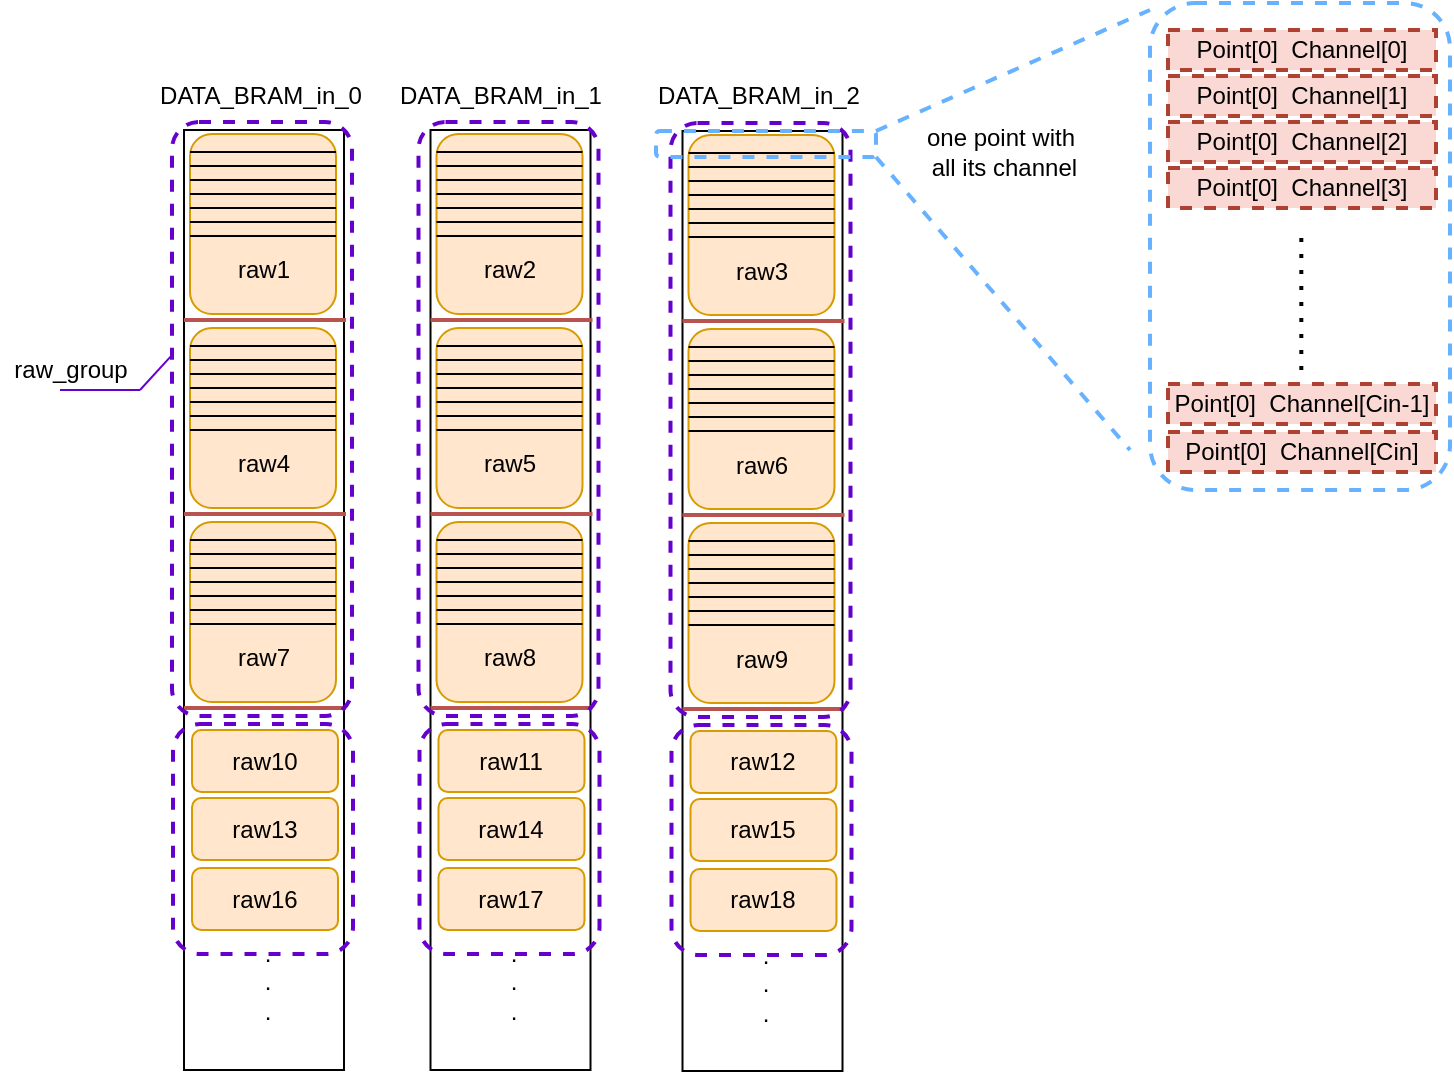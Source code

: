 <mxfile version="14.6.13" type="device"><diagram id="Pue6E2JbGtL9duOCgUg4" name="Page-1"><mxGraphModel dx="1024" dy="592" grid="0" gridSize="10" guides="1" tooltips="1" connect="1" arrows="1" fold="1" page="1" pageScale="1" pageWidth="827" pageHeight="1169" math="0" shadow="0"><root><mxCell id="0"/><mxCell id="1" parent="0"/><mxCell id="cLiiQWcAVi5Kkpeb27Gk-4" value="DATA_BRAM_in_0" style="text;html=1;align=center;verticalAlign=middle;resizable=0;points=[];autosize=1;strokeColor=none;" vertex="1" parent="1"><mxGeometry x="92" y="153" width="120" height="20" as="geometry"/></mxCell><mxCell id="cLiiQWcAVi5Kkpeb27Gk-5" value="DATA_BRAM_in_1" style="text;html=1;align=center;verticalAlign=middle;resizable=0;points=[];autosize=1;strokeColor=none;" vertex="1" parent="1"><mxGeometry x="212" y="153" width="120" height="20" as="geometry"/></mxCell><mxCell id="cLiiQWcAVi5Kkpeb27Gk-6" value="DATA_BRAM_in_2" style="text;html=1;align=center;verticalAlign=middle;resizable=0;points=[];autosize=1;strokeColor=none;" vertex="1" parent="1"><mxGeometry x="341" y="153" width="120" height="20" as="geometry"/></mxCell><mxCell id="cLiiQWcAVi5Kkpeb27Gk-60" value="raw_group" style="text;html=1;align=center;verticalAlign=middle;resizable=0;points=[];autosize=1;strokeColor=none;" vertex="1" parent="1"><mxGeometry x="22" y="290" width="70" height="20" as="geometry"/></mxCell><mxCell id="cLiiQWcAVi5Kkpeb27Gk-63" value="" style="group" vertex="1" connectable="0" parent="1"><mxGeometry x="52" y="310" width="40" as="geometry"/></mxCell><mxCell id="cLiiQWcAVi5Kkpeb27Gk-58" value="" style="endArrow=none;html=1;strokeWidth=1;strokeColor=#6600CC;entryX=-0.008;entryY=0.395;entryDx=0;entryDy=0;entryPerimeter=0;" edge="1" parent="cLiiQWcAVi5Kkpeb27Gk-63" target="cLiiQWcAVi5Kkpeb27Gk-54"><mxGeometry width="50" height="50" relative="1" as="geometry"><mxPoint x="40" as="sourcePoint"/><mxPoint x="70" as="targetPoint"/></mxGeometry></mxCell><mxCell id="cLiiQWcAVi5Kkpeb27Gk-59" value="" style="endArrow=none;html=1;strokeWidth=1;strokeColor=#6600CC;" edge="1" parent="cLiiQWcAVi5Kkpeb27Gk-63"><mxGeometry width="50" height="50" relative="1" as="geometry"><mxPoint as="sourcePoint"/><mxPoint x="40" as="targetPoint"/></mxGeometry></mxCell><mxCell id="cLiiQWcAVi5Kkpeb27Gk-117" value="" style="group" vertex="1" connectable="0" parent="1"><mxGeometry x="108" y="176" width="91.5" height="474" as="geometry"/></mxCell><mxCell id="cLiiQWcAVi5Kkpeb27Gk-1" value="" style="rounded=0;whiteSpace=wrap;html=1;" vertex="1" parent="cLiiQWcAVi5Kkpeb27Gk-117"><mxGeometry x="6" y="4" width="80" height="470" as="geometry"/></mxCell><mxCell id="cLiiQWcAVi5Kkpeb27Gk-17" value="" style="group" vertex="1" connectable="0" parent="cLiiQWcAVi5Kkpeb27Gk-117"><mxGeometry x="9" y="6" width="73" height="220" as="geometry"/></mxCell><mxCell id="cLiiQWcAVi5Kkpeb27Gk-7" value="" style="rounded=1;whiteSpace=wrap;html=1;fillColor=#ffe6cc;strokeColor=#d79b00;" vertex="1" parent="cLiiQWcAVi5Kkpeb27Gk-17"><mxGeometry width="73" height="90" as="geometry"/></mxCell><mxCell id="cLiiQWcAVi5Kkpeb27Gk-8" value="" style="endArrow=none;html=1;entryX=1.01;entryY=0.085;entryDx=0;entryDy=0;entryPerimeter=0;" edge="1" parent="cLiiQWcAVi5Kkpeb27Gk-17"><mxGeometry width="50" height="50" relative="1" as="geometry"><mxPoint y="9" as="sourcePoint"/><mxPoint x="73" y="9" as="targetPoint"/></mxGeometry></mxCell><mxCell id="cLiiQWcAVi5Kkpeb27Gk-9" value="" style="endArrow=none;html=1;entryX=1.01;entryY=0.085;entryDx=0;entryDy=0;entryPerimeter=0;" edge="1" parent="cLiiQWcAVi5Kkpeb27Gk-17"><mxGeometry width="50" height="50" relative="1" as="geometry"><mxPoint y="16" as="sourcePoint"/><mxPoint x="73" y="16" as="targetPoint"/></mxGeometry></mxCell><mxCell id="cLiiQWcAVi5Kkpeb27Gk-10" value="" style="endArrow=none;html=1;entryX=1.01;entryY=0.085;entryDx=0;entryDy=0;entryPerimeter=0;" edge="1" parent="cLiiQWcAVi5Kkpeb27Gk-17"><mxGeometry width="50" height="50" relative="1" as="geometry"><mxPoint y="23" as="sourcePoint"/><mxPoint x="73" y="23" as="targetPoint"/></mxGeometry></mxCell><mxCell id="cLiiQWcAVi5Kkpeb27Gk-11" value="" style="endArrow=none;html=1;entryX=1.01;entryY=0.085;entryDx=0;entryDy=0;entryPerimeter=0;" edge="1" parent="cLiiQWcAVi5Kkpeb27Gk-17"><mxGeometry width="50" height="50" relative="1" as="geometry"><mxPoint y="30" as="sourcePoint"/><mxPoint x="73" y="30" as="targetPoint"/></mxGeometry></mxCell><mxCell id="cLiiQWcAVi5Kkpeb27Gk-12" value="" style="endArrow=none;html=1;entryX=1.01;entryY=0.085;entryDx=0;entryDy=0;entryPerimeter=0;" edge="1" parent="cLiiQWcAVi5Kkpeb27Gk-17"><mxGeometry width="50" height="50" relative="1" as="geometry"><mxPoint y="37" as="sourcePoint"/><mxPoint x="73" y="37" as="targetPoint"/></mxGeometry></mxCell><mxCell id="cLiiQWcAVi5Kkpeb27Gk-13" value="" style="endArrow=none;html=1;entryX=1.01;entryY=0.085;entryDx=0;entryDy=0;entryPerimeter=0;" edge="1" parent="cLiiQWcAVi5Kkpeb27Gk-17"><mxGeometry width="50" height="50" relative="1" as="geometry"><mxPoint y="44" as="sourcePoint"/><mxPoint x="73" y="44" as="targetPoint"/></mxGeometry></mxCell><mxCell id="cLiiQWcAVi5Kkpeb27Gk-14" value="" style="endArrow=none;html=1;entryX=1.01;entryY=0.085;entryDx=0;entryDy=0;entryPerimeter=0;" edge="1" parent="cLiiQWcAVi5Kkpeb27Gk-17"><mxGeometry width="50" height="50" relative="1" as="geometry"><mxPoint y="51" as="sourcePoint"/><mxPoint x="73" y="51" as="targetPoint"/></mxGeometry></mxCell><mxCell id="cLiiQWcAVi5Kkpeb27Gk-15" value="raw1" style="text;html=1;strokeColor=none;fillColor=none;align=center;verticalAlign=middle;whiteSpace=wrap;rounded=0;" vertex="1" parent="cLiiQWcAVi5Kkpeb27Gk-17"><mxGeometry x="16.5" y="58" width="40" height="20" as="geometry"/></mxCell><mxCell id="cLiiQWcAVi5Kkpeb27Gk-28" value="" style="endArrow=none;html=1;strokeWidth=2;fillColor=#f8cecc;strokeColor=#b85450;exitX=0.018;exitY=0.27;exitDx=0;exitDy=0;exitPerimeter=0;" edge="1" parent="cLiiQWcAVi5Kkpeb27Gk-117"><mxGeometry x="-56" y="4" width="50" height="50" as="geometry"><mxPoint x="6" y="99" as="sourcePoint"/><mxPoint x="87" y="99" as="targetPoint"/></mxGeometry></mxCell><mxCell id="cLiiQWcAVi5Kkpeb27Gk-29" value="" style="group" vertex="1" connectable="0" parent="cLiiQWcAVi5Kkpeb27Gk-117"><mxGeometry x="9" y="103" width="73" height="220" as="geometry"/></mxCell><mxCell id="cLiiQWcAVi5Kkpeb27Gk-30" value="" style="rounded=1;whiteSpace=wrap;html=1;fillColor=#ffe6cc;strokeColor=#d79b00;" vertex="1" parent="cLiiQWcAVi5Kkpeb27Gk-29"><mxGeometry width="73" height="90" as="geometry"/></mxCell><mxCell id="cLiiQWcAVi5Kkpeb27Gk-31" value="" style="endArrow=none;html=1;entryX=1.01;entryY=0.085;entryDx=0;entryDy=0;entryPerimeter=0;" edge="1" parent="cLiiQWcAVi5Kkpeb27Gk-29"><mxGeometry width="50" height="50" relative="1" as="geometry"><mxPoint y="9" as="sourcePoint"/><mxPoint x="73" y="9" as="targetPoint"/></mxGeometry></mxCell><mxCell id="cLiiQWcAVi5Kkpeb27Gk-32" value="" style="endArrow=none;html=1;entryX=1.01;entryY=0.085;entryDx=0;entryDy=0;entryPerimeter=0;" edge="1" parent="cLiiQWcAVi5Kkpeb27Gk-29"><mxGeometry width="50" height="50" relative="1" as="geometry"><mxPoint y="16" as="sourcePoint"/><mxPoint x="73" y="16" as="targetPoint"/></mxGeometry></mxCell><mxCell id="cLiiQWcAVi5Kkpeb27Gk-33" value="" style="endArrow=none;html=1;entryX=1.01;entryY=0.085;entryDx=0;entryDy=0;entryPerimeter=0;" edge="1" parent="cLiiQWcAVi5Kkpeb27Gk-29"><mxGeometry width="50" height="50" relative="1" as="geometry"><mxPoint y="23" as="sourcePoint"/><mxPoint x="73" y="23" as="targetPoint"/></mxGeometry></mxCell><mxCell id="cLiiQWcAVi5Kkpeb27Gk-34" value="" style="endArrow=none;html=1;entryX=1.01;entryY=0.085;entryDx=0;entryDy=0;entryPerimeter=0;" edge="1" parent="cLiiQWcAVi5Kkpeb27Gk-29"><mxGeometry width="50" height="50" relative="1" as="geometry"><mxPoint y="30" as="sourcePoint"/><mxPoint x="73" y="30" as="targetPoint"/></mxGeometry></mxCell><mxCell id="cLiiQWcAVi5Kkpeb27Gk-35" value="" style="endArrow=none;html=1;entryX=1.01;entryY=0.085;entryDx=0;entryDy=0;entryPerimeter=0;" edge="1" parent="cLiiQWcAVi5Kkpeb27Gk-29"><mxGeometry width="50" height="50" relative="1" as="geometry"><mxPoint y="37" as="sourcePoint"/><mxPoint x="73" y="37" as="targetPoint"/></mxGeometry></mxCell><mxCell id="cLiiQWcAVi5Kkpeb27Gk-36" value="" style="endArrow=none;html=1;entryX=1.01;entryY=0.085;entryDx=0;entryDy=0;entryPerimeter=0;" edge="1" parent="cLiiQWcAVi5Kkpeb27Gk-29"><mxGeometry width="50" height="50" relative="1" as="geometry"><mxPoint y="44" as="sourcePoint"/><mxPoint x="73" y="44" as="targetPoint"/></mxGeometry></mxCell><mxCell id="cLiiQWcAVi5Kkpeb27Gk-37" value="" style="endArrow=none;html=1;entryX=1.01;entryY=0.085;entryDx=0;entryDy=0;entryPerimeter=0;" edge="1" parent="cLiiQWcAVi5Kkpeb27Gk-29"><mxGeometry width="50" height="50" relative="1" as="geometry"><mxPoint y="51" as="sourcePoint"/><mxPoint x="73" y="51" as="targetPoint"/></mxGeometry></mxCell><mxCell id="cLiiQWcAVi5Kkpeb27Gk-38" value="raw4" style="text;html=1;strokeColor=none;fillColor=none;align=center;verticalAlign=middle;whiteSpace=wrap;rounded=0;" vertex="1" parent="cLiiQWcAVi5Kkpeb27Gk-29"><mxGeometry x="16.5" y="58" width="40" height="20" as="geometry"/></mxCell><mxCell id="cLiiQWcAVi5Kkpeb27Gk-42" value="" style="endArrow=none;html=1;strokeWidth=2;fillColor=#f8cecc;strokeColor=#b85450;exitX=0.018;exitY=0.27;exitDx=0;exitDy=0;exitPerimeter=0;" edge="1" parent="cLiiQWcAVi5Kkpeb27Gk-117"><mxGeometry x="-56" y="4" width="50" height="50" as="geometry"><mxPoint x="6" y="196" as="sourcePoint"/><mxPoint x="87" y="196" as="targetPoint"/></mxGeometry></mxCell><mxCell id="cLiiQWcAVi5Kkpeb27Gk-43" value="" style="group" vertex="1" connectable="0" parent="cLiiQWcAVi5Kkpeb27Gk-117"><mxGeometry x="9" y="200" width="82.5" height="240" as="geometry"/></mxCell><mxCell id="cLiiQWcAVi5Kkpeb27Gk-44" value="" style="rounded=1;whiteSpace=wrap;html=1;fillColor=#ffe6cc;strokeColor=#d79b00;" vertex="1" parent="cLiiQWcAVi5Kkpeb27Gk-43"><mxGeometry width="73" height="90" as="geometry"/></mxCell><mxCell id="cLiiQWcAVi5Kkpeb27Gk-45" value="" style="endArrow=none;html=1;entryX=1.01;entryY=0.085;entryDx=0;entryDy=0;entryPerimeter=0;" edge="1" parent="cLiiQWcAVi5Kkpeb27Gk-43"><mxGeometry width="50" height="50" relative="1" as="geometry"><mxPoint y="9" as="sourcePoint"/><mxPoint x="73" y="9" as="targetPoint"/></mxGeometry></mxCell><mxCell id="cLiiQWcAVi5Kkpeb27Gk-46" value="" style="endArrow=none;html=1;entryX=1.01;entryY=0.085;entryDx=0;entryDy=0;entryPerimeter=0;" edge="1" parent="cLiiQWcAVi5Kkpeb27Gk-43"><mxGeometry width="50" height="50" relative="1" as="geometry"><mxPoint y="16" as="sourcePoint"/><mxPoint x="73" y="16" as="targetPoint"/></mxGeometry></mxCell><mxCell id="cLiiQWcAVi5Kkpeb27Gk-47" value="" style="endArrow=none;html=1;entryX=1.01;entryY=0.085;entryDx=0;entryDy=0;entryPerimeter=0;" edge="1" parent="cLiiQWcAVi5Kkpeb27Gk-43"><mxGeometry width="50" height="50" relative="1" as="geometry"><mxPoint y="23" as="sourcePoint"/><mxPoint x="73" y="23" as="targetPoint"/></mxGeometry></mxCell><mxCell id="cLiiQWcAVi5Kkpeb27Gk-48" value="" style="endArrow=none;html=1;entryX=1.01;entryY=0.085;entryDx=0;entryDy=0;entryPerimeter=0;" edge="1" parent="cLiiQWcAVi5Kkpeb27Gk-43"><mxGeometry width="50" height="50" relative="1" as="geometry"><mxPoint y="30" as="sourcePoint"/><mxPoint x="73" y="30" as="targetPoint"/></mxGeometry></mxCell><mxCell id="cLiiQWcAVi5Kkpeb27Gk-49" value="" style="endArrow=none;html=1;entryX=1.01;entryY=0.085;entryDx=0;entryDy=0;entryPerimeter=0;" edge="1" parent="cLiiQWcAVi5Kkpeb27Gk-43"><mxGeometry width="50" height="50" relative="1" as="geometry"><mxPoint y="37" as="sourcePoint"/><mxPoint x="73" y="37" as="targetPoint"/></mxGeometry></mxCell><mxCell id="cLiiQWcAVi5Kkpeb27Gk-50" value="" style="endArrow=none;html=1;entryX=1.01;entryY=0.085;entryDx=0;entryDy=0;entryPerimeter=0;" edge="1" parent="cLiiQWcAVi5Kkpeb27Gk-43"><mxGeometry width="50" height="50" relative="1" as="geometry"><mxPoint y="44" as="sourcePoint"/><mxPoint x="73" y="44" as="targetPoint"/></mxGeometry></mxCell><mxCell id="cLiiQWcAVi5Kkpeb27Gk-51" value="" style="endArrow=none;html=1;entryX=1.01;entryY=0.085;entryDx=0;entryDy=0;entryPerimeter=0;" edge="1" parent="cLiiQWcAVi5Kkpeb27Gk-43"><mxGeometry width="50" height="50" relative="1" as="geometry"><mxPoint y="51" as="sourcePoint"/><mxPoint x="73" y="51" as="targetPoint"/></mxGeometry></mxCell><mxCell id="cLiiQWcAVi5Kkpeb27Gk-52" value="raw7" style="text;html=1;strokeColor=none;fillColor=none;align=center;verticalAlign=middle;whiteSpace=wrap;rounded=0;" vertex="1" parent="cLiiQWcAVi5Kkpeb27Gk-43"><mxGeometry x="16.5" y="58" width="40" height="20" as="geometry"/></mxCell><mxCell id="cLiiQWcAVi5Kkpeb27Gk-64" value="" style="rounded=1;whiteSpace=wrap;html=1;dashed=1;fillColor=none;strokeColor=#6600CC;strokeWidth=2;" vertex="1" parent="cLiiQWcAVi5Kkpeb27Gk-43"><mxGeometry x="-8.5" y="101" width="90" height="115" as="geometry"/></mxCell><mxCell id="cLiiQWcAVi5Kkpeb27Gk-65" value=".&lt;br&gt;.&lt;br&gt;." style="text;html=1;strokeColor=none;fillColor=none;align=center;verticalAlign=middle;whiteSpace=wrap;rounded=0;dashed=1;" vertex="1" parent="cLiiQWcAVi5Kkpeb27Gk-43"><mxGeometry x="18.5" y="220" width="40" height="20" as="geometry"/></mxCell><mxCell id="cLiiQWcAVi5Kkpeb27Gk-69" value="raw10" style="rounded=1;whiteSpace=wrap;html=1;fillColor=#ffe6cc;strokeColor=#d79b00;" vertex="1" parent="cLiiQWcAVi5Kkpeb27Gk-43"><mxGeometry x="1" y="104" width="73" height="31" as="geometry"/></mxCell><mxCell id="cLiiQWcAVi5Kkpeb27Gk-70" value="raw13" style="rounded=1;whiteSpace=wrap;html=1;fillColor=#ffe6cc;strokeColor=#d79b00;" vertex="1" parent="cLiiQWcAVi5Kkpeb27Gk-43"><mxGeometry x="1" y="138" width="73" height="31" as="geometry"/></mxCell><mxCell id="cLiiQWcAVi5Kkpeb27Gk-71" value="raw16" style="rounded=1;whiteSpace=wrap;html=1;fillColor=#ffe6cc;strokeColor=#d79b00;" vertex="1" parent="cLiiQWcAVi5Kkpeb27Gk-43"><mxGeometry x="1" y="173" width="73" height="31" as="geometry"/></mxCell><mxCell id="cLiiQWcAVi5Kkpeb27Gk-53" value="" style="endArrow=none;html=1;strokeWidth=2;fillColor=#f8cecc;strokeColor=#b85450;exitX=0.018;exitY=0.27;exitDx=0;exitDy=0;exitPerimeter=0;" edge="1" parent="cLiiQWcAVi5Kkpeb27Gk-117"><mxGeometry x="-56" y="4" width="50" height="50" as="geometry"><mxPoint x="6" y="293" as="sourcePoint"/><mxPoint x="87" y="293" as="targetPoint"/></mxGeometry></mxCell><mxCell id="cLiiQWcAVi5Kkpeb27Gk-54" value="" style="rounded=1;whiteSpace=wrap;html=1;dashed=1;fillColor=none;strokeColor=#6600CC;strokeWidth=2;" vertex="1" parent="cLiiQWcAVi5Kkpeb27Gk-117"><mxGeometry width="90" height="297" as="geometry"/></mxCell><mxCell id="cLiiQWcAVi5Kkpeb27Gk-250" value="" style="group" vertex="1" connectable="0" parent="1"><mxGeometry x="357.25" y="176.5" width="103.75" height="474" as="geometry"/></mxCell><mxCell id="cLiiQWcAVi5Kkpeb27Gk-251" value="" style="rounded=0;whiteSpace=wrap;html=1;" vertex="1" parent="cLiiQWcAVi5Kkpeb27Gk-250"><mxGeometry x="6" y="4" width="80" height="470" as="geometry"/></mxCell><mxCell id="cLiiQWcAVi5Kkpeb27Gk-252" value="" style="group" vertex="1" connectable="0" parent="cLiiQWcAVi5Kkpeb27Gk-250"><mxGeometry x="9" y="6" width="73" height="220" as="geometry"/></mxCell><mxCell id="cLiiQWcAVi5Kkpeb27Gk-253" value="" style="rounded=1;whiteSpace=wrap;html=1;fillColor=#ffe6cc;strokeColor=#d79b00;" vertex="1" parent="cLiiQWcAVi5Kkpeb27Gk-252"><mxGeometry width="73" height="90" as="geometry"/></mxCell><mxCell id="cLiiQWcAVi5Kkpeb27Gk-254" value="" style="endArrow=none;html=1;entryX=1.01;entryY=0.085;entryDx=0;entryDy=0;entryPerimeter=0;" edge="1" parent="cLiiQWcAVi5Kkpeb27Gk-252"><mxGeometry width="50" height="50" relative="1" as="geometry"><mxPoint y="9" as="sourcePoint"/><mxPoint x="73" y="9" as="targetPoint"/></mxGeometry></mxCell><mxCell id="cLiiQWcAVi5Kkpeb27Gk-255" value="" style="endArrow=none;html=1;entryX=1.01;entryY=0.085;entryDx=0;entryDy=0;entryPerimeter=0;" edge="1" parent="cLiiQWcAVi5Kkpeb27Gk-252"><mxGeometry width="50" height="50" relative="1" as="geometry"><mxPoint y="16" as="sourcePoint"/><mxPoint x="73" y="16" as="targetPoint"/></mxGeometry></mxCell><mxCell id="cLiiQWcAVi5Kkpeb27Gk-256" value="" style="endArrow=none;html=1;entryX=1.01;entryY=0.085;entryDx=0;entryDy=0;entryPerimeter=0;" edge="1" parent="cLiiQWcAVi5Kkpeb27Gk-252"><mxGeometry width="50" height="50" relative="1" as="geometry"><mxPoint y="23" as="sourcePoint"/><mxPoint x="73" y="23" as="targetPoint"/></mxGeometry></mxCell><mxCell id="cLiiQWcAVi5Kkpeb27Gk-257" value="" style="endArrow=none;html=1;entryX=1.01;entryY=0.085;entryDx=0;entryDy=0;entryPerimeter=0;" edge="1" parent="cLiiQWcAVi5Kkpeb27Gk-252"><mxGeometry width="50" height="50" relative="1" as="geometry"><mxPoint y="30" as="sourcePoint"/><mxPoint x="73" y="30" as="targetPoint"/></mxGeometry></mxCell><mxCell id="cLiiQWcAVi5Kkpeb27Gk-258" value="" style="endArrow=none;html=1;entryX=1.01;entryY=0.085;entryDx=0;entryDy=0;entryPerimeter=0;" edge="1" parent="cLiiQWcAVi5Kkpeb27Gk-252"><mxGeometry width="50" height="50" relative="1" as="geometry"><mxPoint y="37" as="sourcePoint"/><mxPoint x="73" y="37" as="targetPoint"/></mxGeometry></mxCell><mxCell id="cLiiQWcAVi5Kkpeb27Gk-259" value="" style="endArrow=none;html=1;entryX=1.01;entryY=0.085;entryDx=0;entryDy=0;entryPerimeter=0;" edge="1" parent="cLiiQWcAVi5Kkpeb27Gk-252"><mxGeometry width="50" height="50" relative="1" as="geometry"><mxPoint y="44" as="sourcePoint"/><mxPoint x="73" y="44" as="targetPoint"/></mxGeometry></mxCell><mxCell id="cLiiQWcAVi5Kkpeb27Gk-260" value="" style="endArrow=none;html=1;entryX=1.01;entryY=0.085;entryDx=0;entryDy=0;entryPerimeter=0;" edge="1" parent="cLiiQWcAVi5Kkpeb27Gk-252"><mxGeometry width="50" height="50" relative="1" as="geometry"><mxPoint y="51" as="sourcePoint"/><mxPoint x="73" y="51" as="targetPoint"/></mxGeometry></mxCell><mxCell id="cLiiQWcAVi5Kkpeb27Gk-261" value="raw3" style="text;html=1;strokeColor=none;fillColor=none;align=center;verticalAlign=middle;whiteSpace=wrap;rounded=0;" vertex="1" parent="cLiiQWcAVi5Kkpeb27Gk-252"><mxGeometry x="16.5" y="58" width="40" height="20" as="geometry"/></mxCell><mxCell id="cLiiQWcAVi5Kkpeb27Gk-262" value="" style="endArrow=none;html=1;strokeWidth=2;fillColor=#f8cecc;strokeColor=#b85450;exitX=0.018;exitY=0.27;exitDx=0;exitDy=0;exitPerimeter=0;" edge="1" parent="cLiiQWcAVi5Kkpeb27Gk-250"><mxGeometry x="-56" y="4" width="50" height="50" as="geometry"><mxPoint x="6" y="99" as="sourcePoint"/><mxPoint x="87" y="99" as="targetPoint"/></mxGeometry></mxCell><mxCell id="cLiiQWcAVi5Kkpeb27Gk-263" value="" style="group" vertex="1" connectable="0" parent="cLiiQWcAVi5Kkpeb27Gk-250"><mxGeometry x="9" y="103" width="73" height="220" as="geometry"/></mxCell><mxCell id="cLiiQWcAVi5Kkpeb27Gk-264" value="" style="rounded=1;whiteSpace=wrap;html=1;fillColor=#ffe6cc;strokeColor=#d79b00;" vertex="1" parent="cLiiQWcAVi5Kkpeb27Gk-263"><mxGeometry width="73" height="90" as="geometry"/></mxCell><mxCell id="cLiiQWcAVi5Kkpeb27Gk-265" value="" style="endArrow=none;html=1;entryX=1.01;entryY=0.085;entryDx=0;entryDy=0;entryPerimeter=0;" edge="1" parent="cLiiQWcAVi5Kkpeb27Gk-263"><mxGeometry width="50" height="50" relative="1" as="geometry"><mxPoint y="9" as="sourcePoint"/><mxPoint x="73" y="9" as="targetPoint"/></mxGeometry></mxCell><mxCell id="cLiiQWcAVi5Kkpeb27Gk-266" value="" style="endArrow=none;html=1;entryX=1.01;entryY=0.085;entryDx=0;entryDy=0;entryPerimeter=0;" edge="1" parent="cLiiQWcAVi5Kkpeb27Gk-263"><mxGeometry width="50" height="50" relative="1" as="geometry"><mxPoint y="16" as="sourcePoint"/><mxPoint x="73" y="16" as="targetPoint"/></mxGeometry></mxCell><mxCell id="cLiiQWcAVi5Kkpeb27Gk-267" value="" style="endArrow=none;html=1;entryX=1.01;entryY=0.085;entryDx=0;entryDy=0;entryPerimeter=0;" edge="1" parent="cLiiQWcAVi5Kkpeb27Gk-263"><mxGeometry width="50" height="50" relative="1" as="geometry"><mxPoint y="23" as="sourcePoint"/><mxPoint x="73" y="23" as="targetPoint"/></mxGeometry></mxCell><mxCell id="cLiiQWcAVi5Kkpeb27Gk-268" value="" style="endArrow=none;html=1;entryX=1.01;entryY=0.085;entryDx=0;entryDy=0;entryPerimeter=0;" edge="1" parent="cLiiQWcAVi5Kkpeb27Gk-263"><mxGeometry width="50" height="50" relative="1" as="geometry"><mxPoint y="30" as="sourcePoint"/><mxPoint x="73" y="30" as="targetPoint"/></mxGeometry></mxCell><mxCell id="cLiiQWcAVi5Kkpeb27Gk-269" value="" style="endArrow=none;html=1;entryX=1.01;entryY=0.085;entryDx=0;entryDy=0;entryPerimeter=0;" edge="1" parent="cLiiQWcAVi5Kkpeb27Gk-263"><mxGeometry width="50" height="50" relative="1" as="geometry"><mxPoint y="37" as="sourcePoint"/><mxPoint x="73" y="37" as="targetPoint"/></mxGeometry></mxCell><mxCell id="cLiiQWcAVi5Kkpeb27Gk-270" value="" style="endArrow=none;html=1;entryX=1.01;entryY=0.085;entryDx=0;entryDy=0;entryPerimeter=0;" edge="1" parent="cLiiQWcAVi5Kkpeb27Gk-263"><mxGeometry width="50" height="50" relative="1" as="geometry"><mxPoint y="44" as="sourcePoint"/><mxPoint x="73" y="44" as="targetPoint"/></mxGeometry></mxCell><mxCell id="cLiiQWcAVi5Kkpeb27Gk-271" value="" style="endArrow=none;html=1;entryX=1.01;entryY=0.085;entryDx=0;entryDy=0;entryPerimeter=0;" edge="1" parent="cLiiQWcAVi5Kkpeb27Gk-263"><mxGeometry width="50" height="50" relative="1" as="geometry"><mxPoint y="51" as="sourcePoint"/><mxPoint x="73" y="51" as="targetPoint"/></mxGeometry></mxCell><mxCell id="cLiiQWcAVi5Kkpeb27Gk-272" value="raw6" style="text;html=1;strokeColor=none;fillColor=none;align=center;verticalAlign=middle;whiteSpace=wrap;rounded=0;" vertex="1" parent="cLiiQWcAVi5Kkpeb27Gk-263"><mxGeometry x="16.5" y="58" width="40" height="20" as="geometry"/></mxCell><mxCell id="cLiiQWcAVi5Kkpeb27Gk-273" value="" style="endArrow=none;html=1;strokeWidth=2;fillColor=#f8cecc;strokeColor=#b85450;exitX=0.018;exitY=0.27;exitDx=0;exitDy=0;exitPerimeter=0;" edge="1" parent="cLiiQWcAVi5Kkpeb27Gk-250"><mxGeometry x="-56" y="4" width="50" height="50" as="geometry"><mxPoint x="6" y="196" as="sourcePoint"/><mxPoint x="87" y="196" as="targetPoint"/></mxGeometry></mxCell><mxCell id="cLiiQWcAVi5Kkpeb27Gk-274" value="" style="group" vertex="1" connectable="0" parent="cLiiQWcAVi5Kkpeb27Gk-250"><mxGeometry x="9" y="200" width="82.5" height="240" as="geometry"/></mxCell><mxCell id="cLiiQWcAVi5Kkpeb27Gk-275" value="" style="rounded=1;whiteSpace=wrap;html=1;fillColor=#ffe6cc;strokeColor=#d79b00;" vertex="1" parent="cLiiQWcAVi5Kkpeb27Gk-274"><mxGeometry width="73" height="90" as="geometry"/></mxCell><mxCell id="cLiiQWcAVi5Kkpeb27Gk-276" value="" style="endArrow=none;html=1;entryX=1.01;entryY=0.085;entryDx=0;entryDy=0;entryPerimeter=0;" edge="1" parent="cLiiQWcAVi5Kkpeb27Gk-274"><mxGeometry width="50" height="50" relative="1" as="geometry"><mxPoint y="9" as="sourcePoint"/><mxPoint x="73" y="9" as="targetPoint"/></mxGeometry></mxCell><mxCell id="cLiiQWcAVi5Kkpeb27Gk-277" value="" style="endArrow=none;html=1;entryX=1.01;entryY=0.085;entryDx=0;entryDy=0;entryPerimeter=0;" edge="1" parent="cLiiQWcAVi5Kkpeb27Gk-274"><mxGeometry width="50" height="50" relative="1" as="geometry"><mxPoint y="16" as="sourcePoint"/><mxPoint x="73" y="16" as="targetPoint"/></mxGeometry></mxCell><mxCell id="cLiiQWcAVi5Kkpeb27Gk-278" value="" style="endArrow=none;html=1;entryX=1.01;entryY=0.085;entryDx=0;entryDy=0;entryPerimeter=0;" edge="1" parent="cLiiQWcAVi5Kkpeb27Gk-274"><mxGeometry width="50" height="50" relative="1" as="geometry"><mxPoint y="23" as="sourcePoint"/><mxPoint x="73" y="23" as="targetPoint"/></mxGeometry></mxCell><mxCell id="cLiiQWcAVi5Kkpeb27Gk-279" value="" style="endArrow=none;html=1;entryX=1.01;entryY=0.085;entryDx=0;entryDy=0;entryPerimeter=0;" edge="1" parent="cLiiQWcAVi5Kkpeb27Gk-274"><mxGeometry width="50" height="50" relative="1" as="geometry"><mxPoint y="30" as="sourcePoint"/><mxPoint x="73" y="30" as="targetPoint"/></mxGeometry></mxCell><mxCell id="cLiiQWcAVi5Kkpeb27Gk-280" value="" style="endArrow=none;html=1;entryX=1.01;entryY=0.085;entryDx=0;entryDy=0;entryPerimeter=0;" edge="1" parent="cLiiQWcAVi5Kkpeb27Gk-274"><mxGeometry width="50" height="50" relative="1" as="geometry"><mxPoint y="37" as="sourcePoint"/><mxPoint x="73" y="37" as="targetPoint"/></mxGeometry></mxCell><mxCell id="cLiiQWcAVi5Kkpeb27Gk-281" value="" style="endArrow=none;html=1;entryX=1.01;entryY=0.085;entryDx=0;entryDy=0;entryPerimeter=0;" edge="1" parent="cLiiQWcAVi5Kkpeb27Gk-274"><mxGeometry width="50" height="50" relative="1" as="geometry"><mxPoint y="44" as="sourcePoint"/><mxPoint x="73" y="44" as="targetPoint"/></mxGeometry></mxCell><mxCell id="cLiiQWcAVi5Kkpeb27Gk-282" value="" style="endArrow=none;html=1;entryX=1.01;entryY=0.085;entryDx=0;entryDy=0;entryPerimeter=0;" edge="1" parent="cLiiQWcAVi5Kkpeb27Gk-274"><mxGeometry width="50" height="50" relative="1" as="geometry"><mxPoint y="51" as="sourcePoint"/><mxPoint x="73" y="51" as="targetPoint"/></mxGeometry></mxCell><mxCell id="cLiiQWcAVi5Kkpeb27Gk-283" value="raw9" style="text;html=1;strokeColor=none;fillColor=none;align=center;verticalAlign=middle;whiteSpace=wrap;rounded=0;" vertex="1" parent="cLiiQWcAVi5Kkpeb27Gk-274"><mxGeometry x="16.5" y="58" width="40" height="20" as="geometry"/></mxCell><mxCell id="cLiiQWcAVi5Kkpeb27Gk-284" value="" style="rounded=1;whiteSpace=wrap;html=1;dashed=1;fillColor=none;strokeColor=#6600CC;strokeWidth=2;" vertex="1" parent="cLiiQWcAVi5Kkpeb27Gk-274"><mxGeometry x="-8.5" y="101" width="90" height="115" as="geometry"/></mxCell><mxCell id="cLiiQWcAVi5Kkpeb27Gk-285" value=".&lt;br&gt;.&lt;br&gt;." style="text;html=1;strokeColor=none;fillColor=none;align=center;verticalAlign=middle;whiteSpace=wrap;rounded=0;dashed=1;" vertex="1" parent="cLiiQWcAVi5Kkpeb27Gk-274"><mxGeometry x="18.5" y="220" width="40" height="20" as="geometry"/></mxCell><mxCell id="cLiiQWcAVi5Kkpeb27Gk-286" value="raw12" style="rounded=1;whiteSpace=wrap;html=1;fillColor=#ffe6cc;strokeColor=#d79b00;" vertex="1" parent="cLiiQWcAVi5Kkpeb27Gk-274"><mxGeometry x="1" y="104" width="73" height="31" as="geometry"/></mxCell><mxCell id="cLiiQWcAVi5Kkpeb27Gk-287" value="raw15" style="rounded=1;whiteSpace=wrap;html=1;fillColor=#ffe6cc;strokeColor=#d79b00;" vertex="1" parent="cLiiQWcAVi5Kkpeb27Gk-274"><mxGeometry x="1" y="138" width="73" height="31" as="geometry"/></mxCell><mxCell id="cLiiQWcAVi5Kkpeb27Gk-288" value="raw18" style="rounded=1;whiteSpace=wrap;html=1;fillColor=#ffe6cc;strokeColor=#d79b00;" vertex="1" parent="cLiiQWcAVi5Kkpeb27Gk-274"><mxGeometry x="1" y="173" width="73" height="31" as="geometry"/></mxCell><mxCell id="cLiiQWcAVi5Kkpeb27Gk-289" value="" style="endArrow=none;html=1;strokeWidth=2;fillColor=#f8cecc;strokeColor=#b85450;exitX=0.018;exitY=0.27;exitDx=0;exitDy=0;exitPerimeter=0;" edge="1" parent="cLiiQWcAVi5Kkpeb27Gk-250"><mxGeometry x="-56" y="4" width="50" height="50" as="geometry"><mxPoint x="6" y="293" as="sourcePoint"/><mxPoint x="87" y="293" as="targetPoint"/></mxGeometry></mxCell><mxCell id="cLiiQWcAVi5Kkpeb27Gk-290" value="" style="rounded=1;whiteSpace=wrap;html=1;dashed=1;fillColor=none;strokeColor=#6600CC;strokeWidth=2;" vertex="1" parent="cLiiQWcAVi5Kkpeb27Gk-250"><mxGeometry width="90" height="297" as="geometry"/></mxCell><mxCell id="cLiiQWcAVi5Kkpeb27Gk-62" value="" style="rounded=1;whiteSpace=wrap;html=1;dashed=1;strokeWidth=2;fillColor=none;strokeColor=#66B2FF;" vertex="1" parent="cLiiQWcAVi5Kkpeb27Gk-250"><mxGeometry x="-7.25" y="4" width="110" height="13" as="geometry"/></mxCell><mxCell id="cLiiQWcAVi5Kkpeb27Gk-207" value="" style="group" vertex="1" connectable="0" parent="1"><mxGeometry x="231.25" y="176" width="91.5" height="474" as="geometry"/></mxCell><mxCell id="cLiiQWcAVi5Kkpeb27Gk-209" value="" style="rounded=0;whiteSpace=wrap;html=1;" vertex="1" parent="cLiiQWcAVi5Kkpeb27Gk-207"><mxGeometry x="6" y="4" width="80" height="470" as="geometry"/></mxCell><mxCell id="cLiiQWcAVi5Kkpeb27Gk-210" value="" style="group" vertex="1" connectable="0" parent="cLiiQWcAVi5Kkpeb27Gk-207"><mxGeometry x="9" y="6" width="73" height="220" as="geometry"/></mxCell><mxCell id="cLiiQWcAVi5Kkpeb27Gk-211" value="" style="rounded=1;whiteSpace=wrap;html=1;fillColor=#ffe6cc;strokeColor=#d79b00;" vertex="1" parent="cLiiQWcAVi5Kkpeb27Gk-210"><mxGeometry width="73" height="90" as="geometry"/></mxCell><mxCell id="cLiiQWcAVi5Kkpeb27Gk-212" value="" style="endArrow=none;html=1;entryX=1.01;entryY=0.085;entryDx=0;entryDy=0;entryPerimeter=0;" edge="1" parent="cLiiQWcAVi5Kkpeb27Gk-210"><mxGeometry width="50" height="50" relative="1" as="geometry"><mxPoint y="9" as="sourcePoint"/><mxPoint x="73" y="9" as="targetPoint"/></mxGeometry></mxCell><mxCell id="cLiiQWcAVi5Kkpeb27Gk-213" value="" style="endArrow=none;html=1;entryX=1.01;entryY=0.085;entryDx=0;entryDy=0;entryPerimeter=0;" edge="1" parent="cLiiQWcAVi5Kkpeb27Gk-210"><mxGeometry width="50" height="50" relative="1" as="geometry"><mxPoint y="16" as="sourcePoint"/><mxPoint x="73" y="16" as="targetPoint"/></mxGeometry></mxCell><mxCell id="cLiiQWcAVi5Kkpeb27Gk-214" value="" style="endArrow=none;html=1;entryX=1.01;entryY=0.085;entryDx=0;entryDy=0;entryPerimeter=0;" edge="1" parent="cLiiQWcAVi5Kkpeb27Gk-210"><mxGeometry width="50" height="50" relative="1" as="geometry"><mxPoint y="23" as="sourcePoint"/><mxPoint x="73" y="23" as="targetPoint"/></mxGeometry></mxCell><mxCell id="cLiiQWcAVi5Kkpeb27Gk-215" value="" style="endArrow=none;html=1;entryX=1.01;entryY=0.085;entryDx=0;entryDy=0;entryPerimeter=0;" edge="1" parent="cLiiQWcAVi5Kkpeb27Gk-210"><mxGeometry width="50" height="50" relative="1" as="geometry"><mxPoint y="30" as="sourcePoint"/><mxPoint x="73" y="30" as="targetPoint"/></mxGeometry></mxCell><mxCell id="cLiiQWcAVi5Kkpeb27Gk-216" value="" style="endArrow=none;html=1;entryX=1.01;entryY=0.085;entryDx=0;entryDy=0;entryPerimeter=0;" edge="1" parent="cLiiQWcAVi5Kkpeb27Gk-210"><mxGeometry width="50" height="50" relative="1" as="geometry"><mxPoint y="37" as="sourcePoint"/><mxPoint x="73" y="37" as="targetPoint"/></mxGeometry></mxCell><mxCell id="cLiiQWcAVi5Kkpeb27Gk-217" value="" style="endArrow=none;html=1;entryX=1.01;entryY=0.085;entryDx=0;entryDy=0;entryPerimeter=0;" edge="1" parent="cLiiQWcAVi5Kkpeb27Gk-210"><mxGeometry width="50" height="50" relative="1" as="geometry"><mxPoint y="44" as="sourcePoint"/><mxPoint x="73" y="44" as="targetPoint"/></mxGeometry></mxCell><mxCell id="cLiiQWcAVi5Kkpeb27Gk-218" value="" style="endArrow=none;html=1;entryX=1.01;entryY=0.085;entryDx=0;entryDy=0;entryPerimeter=0;" edge="1" parent="cLiiQWcAVi5Kkpeb27Gk-210"><mxGeometry width="50" height="50" relative="1" as="geometry"><mxPoint y="51" as="sourcePoint"/><mxPoint x="73" y="51" as="targetPoint"/></mxGeometry></mxCell><mxCell id="cLiiQWcAVi5Kkpeb27Gk-219" value="raw2" style="text;html=1;strokeColor=none;fillColor=none;align=center;verticalAlign=middle;whiteSpace=wrap;rounded=0;" vertex="1" parent="cLiiQWcAVi5Kkpeb27Gk-210"><mxGeometry x="16.5" y="58" width="40" height="20" as="geometry"/></mxCell><mxCell id="cLiiQWcAVi5Kkpeb27Gk-220" value="" style="endArrow=none;html=1;strokeWidth=2;fillColor=#f8cecc;strokeColor=#b85450;exitX=0.018;exitY=0.27;exitDx=0;exitDy=0;exitPerimeter=0;" edge="1" parent="cLiiQWcAVi5Kkpeb27Gk-207"><mxGeometry x="-56" y="4" width="50" height="50" as="geometry"><mxPoint x="6" y="99" as="sourcePoint"/><mxPoint x="87" y="99" as="targetPoint"/></mxGeometry></mxCell><mxCell id="cLiiQWcAVi5Kkpeb27Gk-221" value="" style="group" vertex="1" connectable="0" parent="cLiiQWcAVi5Kkpeb27Gk-207"><mxGeometry x="9" y="103" width="73" height="220" as="geometry"/></mxCell><mxCell id="cLiiQWcAVi5Kkpeb27Gk-222" value="" style="rounded=1;whiteSpace=wrap;html=1;fillColor=#ffe6cc;strokeColor=#d79b00;" vertex="1" parent="cLiiQWcAVi5Kkpeb27Gk-221"><mxGeometry width="73" height="90" as="geometry"/></mxCell><mxCell id="cLiiQWcAVi5Kkpeb27Gk-223" value="" style="endArrow=none;html=1;entryX=1.01;entryY=0.085;entryDx=0;entryDy=0;entryPerimeter=0;" edge="1" parent="cLiiQWcAVi5Kkpeb27Gk-221"><mxGeometry width="50" height="50" relative="1" as="geometry"><mxPoint y="9" as="sourcePoint"/><mxPoint x="73" y="9" as="targetPoint"/></mxGeometry></mxCell><mxCell id="cLiiQWcAVi5Kkpeb27Gk-224" value="" style="endArrow=none;html=1;entryX=1.01;entryY=0.085;entryDx=0;entryDy=0;entryPerimeter=0;" edge="1" parent="cLiiQWcAVi5Kkpeb27Gk-221"><mxGeometry width="50" height="50" relative="1" as="geometry"><mxPoint y="16" as="sourcePoint"/><mxPoint x="73" y="16" as="targetPoint"/></mxGeometry></mxCell><mxCell id="cLiiQWcAVi5Kkpeb27Gk-225" value="" style="endArrow=none;html=1;entryX=1.01;entryY=0.085;entryDx=0;entryDy=0;entryPerimeter=0;" edge="1" parent="cLiiQWcAVi5Kkpeb27Gk-221"><mxGeometry width="50" height="50" relative="1" as="geometry"><mxPoint y="23" as="sourcePoint"/><mxPoint x="73" y="23" as="targetPoint"/></mxGeometry></mxCell><mxCell id="cLiiQWcAVi5Kkpeb27Gk-226" value="" style="endArrow=none;html=1;entryX=1.01;entryY=0.085;entryDx=0;entryDy=0;entryPerimeter=0;" edge="1" parent="cLiiQWcAVi5Kkpeb27Gk-221"><mxGeometry width="50" height="50" relative="1" as="geometry"><mxPoint y="30" as="sourcePoint"/><mxPoint x="73" y="30" as="targetPoint"/></mxGeometry></mxCell><mxCell id="cLiiQWcAVi5Kkpeb27Gk-227" value="" style="endArrow=none;html=1;entryX=1.01;entryY=0.085;entryDx=0;entryDy=0;entryPerimeter=0;" edge="1" parent="cLiiQWcAVi5Kkpeb27Gk-221"><mxGeometry width="50" height="50" relative="1" as="geometry"><mxPoint y="37" as="sourcePoint"/><mxPoint x="73" y="37" as="targetPoint"/></mxGeometry></mxCell><mxCell id="cLiiQWcAVi5Kkpeb27Gk-228" value="" style="endArrow=none;html=1;entryX=1.01;entryY=0.085;entryDx=0;entryDy=0;entryPerimeter=0;" edge="1" parent="cLiiQWcAVi5Kkpeb27Gk-221"><mxGeometry width="50" height="50" relative="1" as="geometry"><mxPoint y="44" as="sourcePoint"/><mxPoint x="73" y="44" as="targetPoint"/></mxGeometry></mxCell><mxCell id="cLiiQWcAVi5Kkpeb27Gk-229" value="" style="endArrow=none;html=1;entryX=1.01;entryY=0.085;entryDx=0;entryDy=0;entryPerimeter=0;" edge="1" parent="cLiiQWcAVi5Kkpeb27Gk-221"><mxGeometry width="50" height="50" relative="1" as="geometry"><mxPoint y="51" as="sourcePoint"/><mxPoint x="73" y="51" as="targetPoint"/></mxGeometry></mxCell><mxCell id="cLiiQWcAVi5Kkpeb27Gk-230" value="raw5" style="text;html=1;strokeColor=none;fillColor=none;align=center;verticalAlign=middle;whiteSpace=wrap;rounded=0;" vertex="1" parent="cLiiQWcAVi5Kkpeb27Gk-221"><mxGeometry x="16.5" y="58" width="40" height="20" as="geometry"/></mxCell><mxCell id="cLiiQWcAVi5Kkpeb27Gk-231" value="" style="endArrow=none;html=1;strokeWidth=2;fillColor=#f8cecc;strokeColor=#b85450;exitX=0.018;exitY=0.27;exitDx=0;exitDy=0;exitPerimeter=0;" edge="1" parent="cLiiQWcAVi5Kkpeb27Gk-207"><mxGeometry x="-56" y="4" width="50" height="50" as="geometry"><mxPoint x="6" y="196" as="sourcePoint"/><mxPoint x="87" y="196" as="targetPoint"/></mxGeometry></mxCell><mxCell id="cLiiQWcAVi5Kkpeb27Gk-232" value="" style="group" vertex="1" connectable="0" parent="cLiiQWcAVi5Kkpeb27Gk-207"><mxGeometry x="9" y="200" width="82.5" height="240" as="geometry"/></mxCell><mxCell id="cLiiQWcAVi5Kkpeb27Gk-233" value="" style="rounded=1;whiteSpace=wrap;html=1;fillColor=#ffe6cc;strokeColor=#d79b00;" vertex="1" parent="cLiiQWcAVi5Kkpeb27Gk-232"><mxGeometry width="73" height="90" as="geometry"/></mxCell><mxCell id="cLiiQWcAVi5Kkpeb27Gk-234" value="" style="endArrow=none;html=1;entryX=1.01;entryY=0.085;entryDx=0;entryDy=0;entryPerimeter=0;" edge="1" parent="cLiiQWcAVi5Kkpeb27Gk-232"><mxGeometry width="50" height="50" relative="1" as="geometry"><mxPoint y="9" as="sourcePoint"/><mxPoint x="73" y="9" as="targetPoint"/></mxGeometry></mxCell><mxCell id="cLiiQWcAVi5Kkpeb27Gk-235" value="" style="endArrow=none;html=1;entryX=1.01;entryY=0.085;entryDx=0;entryDy=0;entryPerimeter=0;" edge="1" parent="cLiiQWcAVi5Kkpeb27Gk-232"><mxGeometry width="50" height="50" relative="1" as="geometry"><mxPoint y="16" as="sourcePoint"/><mxPoint x="73" y="16" as="targetPoint"/></mxGeometry></mxCell><mxCell id="cLiiQWcAVi5Kkpeb27Gk-236" value="" style="endArrow=none;html=1;entryX=1.01;entryY=0.085;entryDx=0;entryDy=0;entryPerimeter=0;" edge="1" parent="cLiiQWcAVi5Kkpeb27Gk-232"><mxGeometry width="50" height="50" relative="1" as="geometry"><mxPoint y="23" as="sourcePoint"/><mxPoint x="73" y="23" as="targetPoint"/></mxGeometry></mxCell><mxCell id="cLiiQWcAVi5Kkpeb27Gk-237" value="" style="endArrow=none;html=1;entryX=1.01;entryY=0.085;entryDx=0;entryDy=0;entryPerimeter=0;" edge="1" parent="cLiiQWcAVi5Kkpeb27Gk-232"><mxGeometry width="50" height="50" relative="1" as="geometry"><mxPoint y="30" as="sourcePoint"/><mxPoint x="73" y="30" as="targetPoint"/></mxGeometry></mxCell><mxCell id="cLiiQWcAVi5Kkpeb27Gk-238" value="" style="endArrow=none;html=1;entryX=1.01;entryY=0.085;entryDx=0;entryDy=0;entryPerimeter=0;" edge="1" parent="cLiiQWcAVi5Kkpeb27Gk-232"><mxGeometry width="50" height="50" relative="1" as="geometry"><mxPoint y="37" as="sourcePoint"/><mxPoint x="73" y="37" as="targetPoint"/></mxGeometry></mxCell><mxCell id="cLiiQWcAVi5Kkpeb27Gk-239" value="" style="endArrow=none;html=1;entryX=1.01;entryY=0.085;entryDx=0;entryDy=0;entryPerimeter=0;" edge="1" parent="cLiiQWcAVi5Kkpeb27Gk-232"><mxGeometry width="50" height="50" relative="1" as="geometry"><mxPoint y="44" as="sourcePoint"/><mxPoint x="73" y="44" as="targetPoint"/></mxGeometry></mxCell><mxCell id="cLiiQWcAVi5Kkpeb27Gk-240" value="" style="endArrow=none;html=1;entryX=1.01;entryY=0.085;entryDx=0;entryDy=0;entryPerimeter=0;" edge="1" parent="cLiiQWcAVi5Kkpeb27Gk-232"><mxGeometry width="50" height="50" relative="1" as="geometry"><mxPoint y="51" as="sourcePoint"/><mxPoint x="73" y="51" as="targetPoint"/></mxGeometry></mxCell><mxCell id="cLiiQWcAVi5Kkpeb27Gk-241" value="raw8" style="text;html=1;strokeColor=none;fillColor=none;align=center;verticalAlign=middle;whiteSpace=wrap;rounded=0;" vertex="1" parent="cLiiQWcAVi5Kkpeb27Gk-232"><mxGeometry x="16.5" y="58" width="40" height="20" as="geometry"/></mxCell><mxCell id="cLiiQWcAVi5Kkpeb27Gk-242" value="" style="rounded=1;whiteSpace=wrap;html=1;dashed=1;fillColor=none;strokeColor=#6600CC;strokeWidth=2;" vertex="1" parent="cLiiQWcAVi5Kkpeb27Gk-232"><mxGeometry x="-8.5" y="101" width="90" height="115" as="geometry"/></mxCell><mxCell id="cLiiQWcAVi5Kkpeb27Gk-243" value=".&lt;br&gt;.&lt;br&gt;." style="text;html=1;strokeColor=none;fillColor=none;align=center;verticalAlign=middle;whiteSpace=wrap;rounded=0;dashed=1;" vertex="1" parent="cLiiQWcAVi5Kkpeb27Gk-232"><mxGeometry x="18.5" y="220" width="40" height="20" as="geometry"/></mxCell><mxCell id="cLiiQWcAVi5Kkpeb27Gk-244" value="raw11" style="rounded=1;whiteSpace=wrap;html=1;fillColor=#ffe6cc;strokeColor=#d79b00;" vertex="1" parent="cLiiQWcAVi5Kkpeb27Gk-232"><mxGeometry x="1" y="104" width="73" height="31" as="geometry"/></mxCell><mxCell id="cLiiQWcAVi5Kkpeb27Gk-245" value="raw14" style="rounded=1;whiteSpace=wrap;html=1;fillColor=#ffe6cc;strokeColor=#d79b00;" vertex="1" parent="cLiiQWcAVi5Kkpeb27Gk-232"><mxGeometry x="1" y="138" width="73" height="31" as="geometry"/></mxCell><mxCell id="cLiiQWcAVi5Kkpeb27Gk-246" value="raw17" style="rounded=1;whiteSpace=wrap;html=1;fillColor=#ffe6cc;strokeColor=#d79b00;" vertex="1" parent="cLiiQWcAVi5Kkpeb27Gk-232"><mxGeometry x="1" y="173" width="73" height="31" as="geometry"/></mxCell><mxCell id="cLiiQWcAVi5Kkpeb27Gk-247" value="" style="endArrow=none;html=1;strokeWidth=2;fillColor=#f8cecc;strokeColor=#b85450;exitX=0.018;exitY=0.27;exitDx=0;exitDy=0;exitPerimeter=0;" edge="1" parent="cLiiQWcAVi5Kkpeb27Gk-207"><mxGeometry x="-56" y="4" width="50" height="50" as="geometry"><mxPoint x="6" y="293" as="sourcePoint"/><mxPoint x="87" y="293" as="targetPoint"/></mxGeometry></mxCell><mxCell id="cLiiQWcAVi5Kkpeb27Gk-208" value="" style="rounded=1;whiteSpace=wrap;html=1;dashed=1;fillColor=none;strokeColor=#6600CC;strokeWidth=2;" vertex="1" parent="cLiiQWcAVi5Kkpeb27Gk-207"><mxGeometry width="90" height="297" as="geometry"/></mxCell><mxCell id="cLiiQWcAVi5Kkpeb27Gk-293" value="" style="endArrow=none;dashed=1;html=1;strokeColor=#66B2FF;strokeWidth=2;exitX=1;exitY=0;exitDx=0;exitDy=0;" edge="1" parent="1" source="cLiiQWcAVi5Kkpeb27Gk-62"><mxGeometry width="50" height="50" relative="1" as="geometry"><mxPoint x="497" y="180" as="sourcePoint"/><mxPoint x="597" y="120" as="targetPoint"/></mxGeometry></mxCell><mxCell id="cLiiQWcAVi5Kkpeb27Gk-294" value="" style="endArrow=none;dashed=1;html=1;strokeColor=#66B2FF;strokeWidth=2;exitX=1;exitY=1;exitDx=0;exitDy=0;" edge="1" parent="1" source="cLiiQWcAVi5Kkpeb27Gk-62"><mxGeometry width="50" height="50" relative="1" as="geometry"><mxPoint x="470" y="190.5" as="sourcePoint"/><mxPoint x="587" y="340" as="targetPoint"/></mxGeometry></mxCell><mxCell id="cLiiQWcAVi5Kkpeb27Gk-295" value="one point with&lt;br&gt;&amp;nbsp;all its channel" style="text;html=1;align=center;verticalAlign=middle;resizable=0;points=[];autosize=1;strokeColor=none;" vertex="1" parent="1"><mxGeometry x="477" y="176" width="90" height="30" as="geometry"/></mxCell><mxCell id="cLiiQWcAVi5Kkpeb27Gk-296" value="" style="rounded=1;whiteSpace=wrap;html=1;dashed=1;strokeColor=#66B2FF;strokeWidth=2;" vertex="1" parent="1"><mxGeometry x="597" y="116.5" width="150" height="243.5" as="geometry"/></mxCell><mxCell id="cLiiQWcAVi5Kkpeb27Gk-301" value="" style="group" vertex="1" connectable="0" parent="1"><mxGeometry x="606" y="130" width="134" height="89" as="geometry"/></mxCell><mxCell id="cLiiQWcAVi5Kkpeb27Gk-297" value="Point[0]&amp;nbsp; Channel[0]" style="rounded=0;whiteSpace=wrap;html=1;dashed=1;strokeColor=#ae4132;strokeWidth=2;fillColor=#fad9d5;" vertex="1" parent="cLiiQWcAVi5Kkpeb27Gk-301"><mxGeometry width="134" height="20" as="geometry"/></mxCell><mxCell id="cLiiQWcAVi5Kkpeb27Gk-298" value="Point[0]&amp;nbsp; Channel[1]" style="rounded=0;whiteSpace=wrap;html=1;dashed=1;strokeColor=#ae4132;strokeWidth=2;fillColor=#fad9d5;" vertex="1" parent="cLiiQWcAVi5Kkpeb27Gk-301"><mxGeometry y="23" width="134" height="20" as="geometry"/></mxCell><mxCell id="cLiiQWcAVi5Kkpeb27Gk-299" value="Point[0]&amp;nbsp; Channel[2]" style="rounded=0;whiteSpace=wrap;html=1;dashed=1;strokeColor=#ae4132;strokeWidth=2;fillColor=#fad9d5;" vertex="1" parent="cLiiQWcAVi5Kkpeb27Gk-301"><mxGeometry y="46" width="134" height="20" as="geometry"/></mxCell><mxCell id="cLiiQWcAVi5Kkpeb27Gk-300" value="Point[0]&amp;nbsp; Channel[3]" style="rounded=0;whiteSpace=wrap;html=1;dashed=1;strokeColor=#ae4132;strokeWidth=2;fillColor=#fad9d5;" vertex="1" parent="cLiiQWcAVi5Kkpeb27Gk-301"><mxGeometry y="69" width="134" height="20" as="geometry"/></mxCell><mxCell id="cLiiQWcAVi5Kkpeb27Gk-309" value="Point[0]&amp;nbsp; Channel[Cin-1]" style="rounded=0;whiteSpace=wrap;html=1;dashed=1;strokeColor=#ae4132;strokeWidth=2;fillColor=#fad9d5;" vertex="1" parent="1"><mxGeometry x="606" y="307" width="134" height="20" as="geometry"/></mxCell><mxCell id="cLiiQWcAVi5Kkpeb27Gk-310" value="Point[0]&amp;nbsp; Channel[Cin]" style="rounded=0;whiteSpace=wrap;html=1;dashed=1;strokeColor=#ae4132;strokeWidth=2;fillColor=#fad9d5;" vertex="1" parent="1"><mxGeometry x="606" y="331" width="134" height="20" as="geometry"/></mxCell><mxCell id="cLiiQWcAVi5Kkpeb27Gk-311" value="" style="endArrow=none;dashed=1;html=1;dashPattern=1 3;strokeWidth=2;" edge="1" parent="1"><mxGeometry width="50" height="50" relative="1" as="geometry"><mxPoint x="672.66" y="300" as="sourcePoint"/><mxPoint x="672.66" y="230" as="targetPoint"/></mxGeometry></mxCell></root></mxGraphModel></diagram></mxfile>
